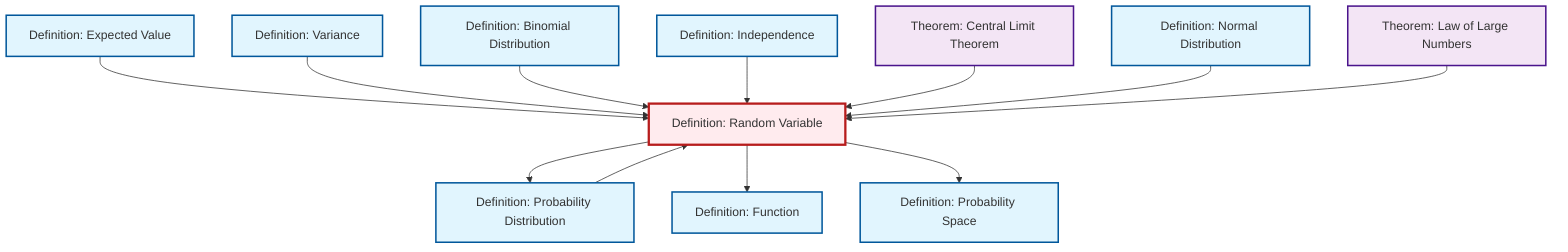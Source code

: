 graph TD
    classDef definition fill:#e1f5fe,stroke:#01579b,stroke-width:2px
    classDef theorem fill:#f3e5f5,stroke:#4a148c,stroke-width:2px
    classDef axiom fill:#fff3e0,stroke:#e65100,stroke-width:2px
    classDef example fill:#e8f5e9,stroke:#1b5e20,stroke-width:2px
    classDef current fill:#ffebee,stroke:#b71c1c,stroke-width:3px
    def-probability-space["Definition: Probability Space"]:::definition
    def-binomial-distribution["Definition: Binomial Distribution"]:::definition
    thm-law-of-large-numbers["Theorem: Law of Large Numbers"]:::theorem
    def-function["Definition: Function"]:::definition
    thm-central-limit["Theorem: Central Limit Theorem"]:::theorem
    def-normal-distribution["Definition: Normal Distribution"]:::definition
    def-probability-distribution["Definition: Probability Distribution"]:::definition
    def-random-variable["Definition: Random Variable"]:::definition
    def-expectation["Definition: Expected Value"]:::definition
    def-variance["Definition: Variance"]:::definition
    def-independence["Definition: Independence"]:::definition
    def-random-variable --> def-probability-distribution
    def-expectation --> def-random-variable
    def-variance --> def-random-variable
    def-binomial-distribution --> def-random-variable
    def-independence --> def-random-variable
    def-probability-distribution --> def-random-variable
    thm-central-limit --> def-random-variable
    def-normal-distribution --> def-random-variable
    def-random-variable --> def-function
    def-random-variable --> def-probability-space
    thm-law-of-large-numbers --> def-random-variable
    class def-random-variable current
